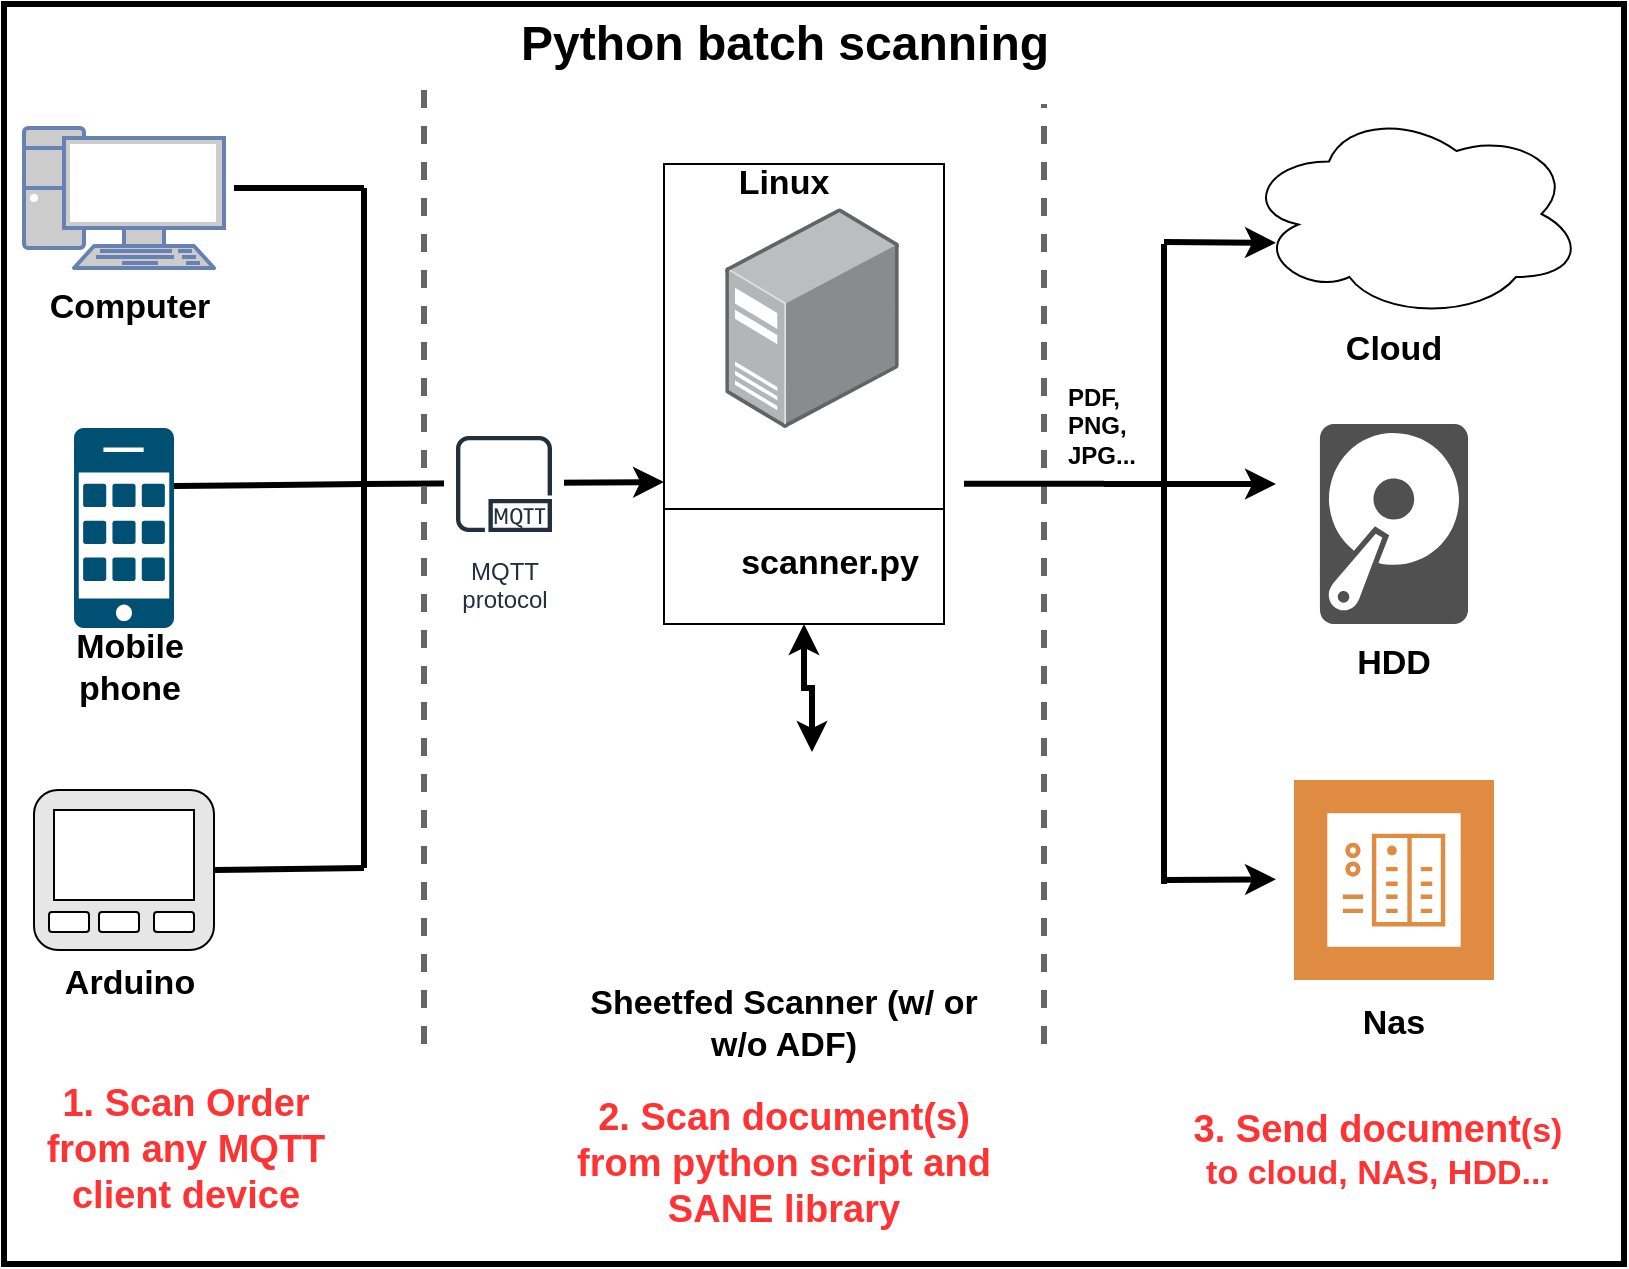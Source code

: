 <mxfile version="13.1.3" type="device"><diagram id="S7CYIg6DrKawN6lcq1fO" name="Page-1"><mxGraphModel dx="1422" dy="1414" grid="1" gridSize="10" guides="1" tooltips="1" connect="1" arrows="1" fold="1" page="1" pageScale="1" pageWidth="827" pageHeight="583" math="0" shadow="0"><root><mxCell id="0"/><mxCell id="1" parent="0"/><mxCell id="axo655YkmfNVHCMJlkFp-76" value="" style="rounded=0;whiteSpace=wrap;html=1;fillColor=#FFFFFF;strokeWidth=3;" vertex="1" parent="1"><mxGeometry x="10" width="810" height="630" as="geometry"/></mxCell><mxCell id="axo655YkmfNVHCMJlkFp-62" value="" style="rounded=0;whiteSpace=wrap;html=1;fillColor=#FFFFFF;" vertex="1" parent="1"><mxGeometry x="340" y="80" width="140" height="230" as="geometry"/></mxCell><mxCell id="axo655YkmfNVHCMJlkFp-41" value="" style="endArrow=classic;html=1;strokeColor=#000000;strokeWidth=3;" edge="1" parent="1"><mxGeometry width="50" height="50" relative="1" as="geometry"><mxPoint x="190" y="240" as="sourcePoint"/><mxPoint x="340" y="239" as="targetPoint"/></mxGeometry></mxCell><mxCell id="axo655YkmfNVHCMJlkFp-9" value="" style="rounded=1;whiteSpace=wrap;html=1;fillColor=#E6E6E6;" vertex="1" parent="1"><mxGeometry x="25" y="393" width="90" height="80" as="geometry"/></mxCell><mxCell id="axo655YkmfNVHCMJlkFp-66" style="edgeStyle=orthogonalEdgeStyle;rounded=0;orthogonalLoop=1;jettySize=auto;html=1;exitX=0.5;exitY=0;exitDx=0;exitDy=0;entryX=0.5;entryY=1;entryDx=0;entryDy=0;startArrow=classic;startFill=1;strokeColor=#000000;strokeWidth=3;" edge="1" parent="1" source="axo655YkmfNVHCMJlkFp-1" target="axo655YkmfNVHCMJlkFp-62"><mxGeometry relative="1" as="geometry"/></mxCell><mxCell id="axo655YkmfNVHCMJlkFp-1" value="" style="shape=image;html=1;verticalAlign=top;verticalLabelPosition=bottom;labelBackgroundColor=#ffffff;imageAspect=0;aspect=fixed;image=https://cdn2.iconfinder.com/data/icons/kitchen-appliances-computers-and-electronics/32/Appliances-38-128.png" vertex="1" parent="1"><mxGeometry x="350" y="374" width="128" height="128" as="geometry"/></mxCell><mxCell id="axo655YkmfNVHCMJlkFp-3" value="" style="points=[];aspect=fixed;html=1;align=center;shadow=0;dashed=0;image;image=img/lib/allied_telesis/computer_and_terminals/Server_Desktop.svg;" vertex="1" parent="1"><mxGeometry x="370.61" y="102" width="86.78" height="110" as="geometry"/></mxCell><mxCell id="axo655YkmfNVHCMJlkFp-6" value="" style="fontColor=#0066CC;verticalAlign=top;verticalLabelPosition=bottom;labelPosition=center;align=center;html=1;outlineConnect=0;fillColor=#CCCCCC;strokeColor=#6881B3;gradientColor=none;gradientDirection=north;strokeWidth=2;shape=mxgraph.networks.pc;" vertex="1" parent="1"><mxGeometry x="20" y="62" width="100" height="70" as="geometry"/></mxCell><mxCell id="axo655YkmfNVHCMJlkFp-8" value="" style="points=[[0.015,0.015,0],[0.985,0.015,0],[0.985,0.985,0],[0.015,0.985,0],[0.25,0,0],[0.5,0,0],[0.75,0,0],[1,0.25,0],[1,0.5,0],[1,0.75,0],[0.75,1,0],[0.5,1,0],[0.25,1,0],[0,0.75,0],[0,0.5,0],[0,0.25,0]];verticalLabelPosition=bottom;html=1;verticalAlign=top;aspect=fixed;align=center;pointerEvents=1;shape=mxgraph.cisco19.cell_phone;fillColor=#005073;strokeColor=none;" vertex="1" parent="1"><mxGeometry x="45" y="212" width="50" height="100" as="geometry"/></mxCell><mxCell id="axo655YkmfNVHCMJlkFp-10" value="" style="rounded=0;whiteSpace=wrap;html=1;" vertex="1" parent="1"><mxGeometry x="35" y="403" width="70" height="45" as="geometry"/></mxCell><mxCell id="axo655YkmfNVHCMJlkFp-11" value="" style="rounded=1;whiteSpace=wrap;html=1;" vertex="1" parent="1"><mxGeometry x="32.5" y="454" width="20" height="10" as="geometry"/></mxCell><mxCell id="axo655YkmfNVHCMJlkFp-12" value="" style="rounded=1;whiteSpace=wrap;html=1;" vertex="1" parent="1"><mxGeometry x="85" y="454" width="20" height="10" as="geometry"/></mxCell><mxCell id="axo655YkmfNVHCMJlkFp-13" value="" style="rounded=1;whiteSpace=wrap;html=1;" vertex="1" parent="1"><mxGeometry x="57.5" y="454" width="20" height="10" as="geometry"/></mxCell><mxCell id="axo655YkmfNVHCMJlkFp-19" value="" style="ellipse;shape=cloud;whiteSpace=wrap;html=1;" vertex="1" parent="1"><mxGeometry x="630" y="52.5" width="170" height="105" as="geometry"/></mxCell><mxCell id="axo655YkmfNVHCMJlkFp-22" value="" style="pointerEvents=1;shadow=0;dashed=0;html=1;strokeColor=none;fillColor=#DF8C42;labelPosition=center;verticalLabelPosition=bottom;verticalAlign=top;align=center;outlineConnect=0;shape=mxgraph.veeam2.nas_backup;" vertex="1" parent="1"><mxGeometry x="655" y="388" width="100" height="100" as="geometry"/></mxCell><mxCell id="axo655YkmfNVHCMJlkFp-23" value="" style="endArrow=none;dashed=1;html=1;strokeWidth=3;fillColor=#f5f5f5;strokeColor=#666666;" edge="1" parent="1"><mxGeometry width="50" height="50" relative="1" as="geometry"><mxPoint x="530" y="520" as="sourcePoint"/><mxPoint x="530" y="50" as="targetPoint"/></mxGeometry></mxCell><mxCell id="axo655YkmfNVHCMJlkFp-24" value="" style="endArrow=none;dashed=1;html=1;strokeWidth=3;fillColor=#f5f5f5;strokeColor=#666666;" edge="1" parent="1"><mxGeometry width="50" height="50" relative="1" as="geometry"><mxPoint x="220" y="520" as="sourcePoint"/><mxPoint x="220" y="40" as="targetPoint"/></mxGeometry></mxCell><mxCell id="axo655YkmfNVHCMJlkFp-29" value="" style="endArrow=none;html=1;strokeColor=#000000;strokeWidth=3;" edge="1" parent="1"><mxGeometry width="50" height="50" relative="1" as="geometry"><mxPoint x="190" y="432" as="sourcePoint"/><mxPoint x="190" y="92" as="targetPoint"/></mxGeometry></mxCell><mxCell id="axo655YkmfNVHCMJlkFp-30" value="" style="endArrow=none;html=1;strokeColor=#000000;strokeWidth=3;exitX=1;exitY=0.5;exitDx=0;exitDy=0;" edge="1" parent="1" source="axo655YkmfNVHCMJlkFp-9"><mxGeometry width="50" height="50" relative="1" as="geometry"><mxPoint x="95" y="322" as="sourcePoint"/><mxPoint x="190" y="432" as="targetPoint"/></mxGeometry></mxCell><mxCell id="axo655YkmfNVHCMJlkFp-31" value="" style="endArrow=none;html=1;strokeColor=#000000;strokeWidth=3;" edge="1" parent="1"><mxGeometry width="50" height="50" relative="1" as="geometry"><mxPoint x="125" y="92" as="sourcePoint"/><mxPoint x="190" y="92" as="targetPoint"/></mxGeometry></mxCell><mxCell id="axo655YkmfNVHCMJlkFp-34" value="&lt;font style=&quot;font-size: 17px&quot;&gt;&lt;b&gt;&lt;span class=&quot;st&quot;&gt;Sheetfed Scanner (w/ or w/o ADF)&lt;br&gt;&lt;/span&gt;&lt;/b&gt;&lt;/font&gt;" style="text;html=1;strokeColor=none;fillColor=none;align=center;verticalAlign=middle;whiteSpace=wrap;rounded=0;" vertex="1" parent="1"><mxGeometry x="290" y="500" width="220" height="20" as="geometry"/></mxCell><mxCell id="axo655YkmfNVHCMJlkFp-35" value="&lt;div style=&quot;font-size: 17px&quot;&gt;&lt;font style=&quot;font-size: 17px&quot;&gt;&lt;b&gt;Linux&lt;/b&gt;&lt;/font&gt;&lt;/div&gt;" style="text;html=1;strokeColor=none;fillColor=none;align=center;verticalAlign=middle;whiteSpace=wrap;rounded=0;" vertex="1" parent="1"><mxGeometry x="380" y="80" width="40" height="20" as="geometry"/></mxCell><mxCell id="axo655YkmfNVHCMJlkFp-36" value="&lt;div style=&quot;font-size: 17px&quot;&gt;&lt;b&gt;&lt;font style=&quot;font-size: 17px&quot;&gt;Mobile phone&lt;/font&gt;&lt;/b&gt;&lt;/div&gt;" style="text;html=1;strokeColor=none;fillColor=none;align=center;verticalAlign=middle;whiteSpace=wrap;rounded=0;" vertex="1" parent="1"><mxGeometry x="52.5" y="322" width="40" height="20" as="geometry"/></mxCell><mxCell id="axo655YkmfNVHCMJlkFp-39" value="MQTT&#xA;protocol" style="outlineConnect=0;fontColor=#232F3E;gradientColor=none;strokeColor=#232F3E;fillColor=#ffffff;dashed=0;verticalLabelPosition=bottom;verticalAlign=top;align=center;html=1;fontSize=12;fontStyle=0;aspect=fixed;shape=mxgraph.aws4.resourceIcon;resIcon=mxgraph.aws4.mqtt_protocol;" vertex="1" parent="1"><mxGeometry x="230" y="210" width="60" height="60" as="geometry"/></mxCell><mxCell id="axo655YkmfNVHCMJlkFp-43" value="" style="endArrow=none;html=1;strokeColor=#000000;strokeWidth=3;" edge="1" parent="1"><mxGeometry width="50" height="50" relative="1" as="geometry"><mxPoint x="490" y="239.88" as="sourcePoint"/><mxPoint x="560" y="239.88" as="targetPoint"/></mxGeometry></mxCell><mxCell id="axo655YkmfNVHCMJlkFp-44" value="" style="endArrow=none;html=1;strokeColor=#000000;strokeWidth=3;" edge="1" parent="1"><mxGeometry width="50" height="50" relative="1" as="geometry"><mxPoint x="590" y="440" as="sourcePoint"/><mxPoint x="590" y="120" as="targetPoint"/></mxGeometry></mxCell><mxCell id="axo655YkmfNVHCMJlkFp-45" value="" style="pointerEvents=1;shadow=0;dashed=0;html=1;strokeColor=none;fillColor=#505050;labelPosition=center;verticalLabelPosition=bottom;verticalAlign=top;outlineConnect=0;align=center;shape=mxgraph.office.devices.hard_disk;" vertex="1" parent="1"><mxGeometry x="667.96" y="210" width="74.07" height="100" as="geometry"/></mxCell><mxCell id="axo655YkmfNVHCMJlkFp-46" value="&lt;div&gt;&lt;font size=&quot;1&quot;&gt;&lt;b style=&quot;font-size: 17px&quot;&gt;Arduino&lt;/b&gt;&lt;/font&gt;&lt;/div&gt;" style="text;html=1;strokeColor=none;fillColor=none;align=center;verticalAlign=middle;whiteSpace=wrap;rounded=0;" vertex="1" parent="1"><mxGeometry x="52.5" y="480" width="40" height="20" as="geometry"/></mxCell><mxCell id="axo655YkmfNVHCMJlkFp-48" value="&lt;font style=&quot;font-size: 17px&quot;&gt;&lt;b&gt;Computer&lt;/b&gt;&lt;/font&gt;" style="text;html=1;strokeColor=none;fillColor=none;align=center;verticalAlign=middle;whiteSpace=wrap;rounded=0;" vertex="1" parent="1"><mxGeometry x="52.5" y="142" width="40" height="20" as="geometry"/></mxCell><mxCell id="axo655YkmfNVHCMJlkFp-49" value="&lt;div style=&quot;font-size: 17px&quot;&gt;&lt;font style=&quot;font-size: 17px&quot;&gt;&lt;b&gt;HDD&lt;/b&gt;&lt;/font&gt;&lt;/div&gt;" style="text;html=1;strokeColor=none;fillColor=none;align=center;verticalAlign=middle;whiteSpace=wrap;rounded=0;" vertex="1" parent="1"><mxGeometry x="685" y="320" width="40" height="20" as="geometry"/></mxCell><mxCell id="axo655YkmfNVHCMJlkFp-50" value="&lt;font size=&quot;1&quot;&gt;&lt;b style=&quot;font-size: 17px&quot;&gt;Cloud&lt;/b&gt;&lt;/font&gt;" style="text;html=1;strokeColor=none;fillColor=none;align=center;verticalAlign=middle;whiteSpace=wrap;rounded=0;" vertex="1" parent="1"><mxGeometry x="685" y="162.5" width="40" height="20" as="geometry"/></mxCell><mxCell id="axo655YkmfNVHCMJlkFp-51" value="&lt;font size=&quot;1&quot;&gt;&lt;b style=&quot;font-size: 17px&quot;&gt;Nas&lt;/b&gt;&lt;/font&gt;" style="text;html=1;strokeColor=none;fillColor=none;align=center;verticalAlign=middle;whiteSpace=wrap;rounded=0;" vertex="1" parent="1"><mxGeometry x="685" y="500" width="40" height="20" as="geometry"/></mxCell><mxCell id="axo655YkmfNVHCMJlkFp-52" value="" style="endArrow=classic;html=1;strokeColor=#000000;strokeWidth=3;entryX=0.094;entryY=0.637;entryDx=0;entryDy=0;entryPerimeter=0;" edge="1" parent="1" target="axo655YkmfNVHCMJlkFp-19"><mxGeometry width="50" height="50" relative="1" as="geometry"><mxPoint x="590" y="119" as="sourcePoint"/><mxPoint x="350" y="260" as="targetPoint"/></mxGeometry></mxCell><mxCell id="axo655YkmfNVHCMJlkFp-53" value="" style="endArrow=classic;html=1;strokeColor=#000000;strokeWidth=3;entryX=0.094;entryY=0.637;entryDx=0;entryDy=0;entryPerimeter=0;" edge="1" parent="1"><mxGeometry width="50" height="50" relative="1" as="geometry"><mxPoint x="560" y="240" as="sourcePoint"/><mxPoint x="645.98" y="240.005" as="targetPoint"/></mxGeometry></mxCell><mxCell id="axo655YkmfNVHCMJlkFp-54" value="" style="endArrow=classic;html=1;strokeColor=#000000;strokeWidth=3;entryX=0.094;entryY=0.637;entryDx=0;entryDy=0;entryPerimeter=0;" edge="1" parent="1"><mxGeometry width="50" height="50" relative="1" as="geometry"><mxPoint x="590" y="438" as="sourcePoint"/><mxPoint x="645.98" y="437.655" as="targetPoint"/></mxGeometry></mxCell><mxCell id="axo655YkmfNVHCMJlkFp-55" value="" style="shape=image;html=1;verticalAlign=top;verticalLabelPosition=bottom;labelBackgroundColor=#ffffff;imageAspect=0;aspect=fixed;image=https://cdn3.iconfinder.com/data/icons/logos-and-brands-adobe/512/267_Python-128.png;fillColor=#E6E6E6;" vertex="1" parent="1"><mxGeometry x="340" y="269" width="21" height="21" as="geometry"/></mxCell><mxCell id="axo655YkmfNVHCMJlkFp-57" value="" style="endArrow=none;html=1;strokeColor=#000000;strokeWidth=3;exitX=1;exitY=0.29;exitDx=0;exitDy=0;exitPerimeter=0;" edge="1" parent="1" source="axo655YkmfNVHCMJlkFp-8"><mxGeometry width="50" height="50" relative="1" as="geometry"><mxPoint x="160" y="220" as="sourcePoint"/><mxPoint x="190" y="240" as="targetPoint"/></mxGeometry></mxCell><mxCell id="axo655YkmfNVHCMJlkFp-59" value="&lt;div&gt;&lt;font style=&quot;font-size: 19px&quot; color=&quot;#FF3333&quot;&gt;&lt;b&gt;1. Scan Order&lt;/b&gt;&lt;/font&gt;&lt;/div&gt;&lt;div&gt;&lt;font style=&quot;font-size: 19px&quot; color=&quot;#FF3333&quot;&gt;&lt;b&gt;from any MQTT client device&lt;br&gt;&lt;/b&gt;&lt;/font&gt;&lt;/div&gt;" style="text;html=1;strokeColor=none;fillColor=none;align=center;verticalAlign=middle;whiteSpace=wrap;rounded=0;" vertex="1" parent="1"><mxGeometry x="10" y="563" width="182" height="20" as="geometry"/></mxCell><mxCell id="axo655YkmfNVHCMJlkFp-63" value="" style="endArrow=none;html=1;strokeColor=#000000;strokeWidth=1;exitX=0;exitY=0.75;exitDx=0;exitDy=0;entryX=1;entryY=0.75;entryDx=0;entryDy=0;" edge="1" parent="1" source="axo655YkmfNVHCMJlkFp-62" target="axo655YkmfNVHCMJlkFp-62"><mxGeometry width="50" height="50" relative="1" as="geometry"><mxPoint x="370" y="209.5" as="sourcePoint"/><mxPoint x="460" y="264.5" as="targetPoint"/></mxGeometry></mxCell><mxCell id="axo655YkmfNVHCMJlkFp-64" value="&lt;font style=&quot;font-size: 17px&quot;&gt;&lt;b&gt;scanner.py&lt;/b&gt;&lt;/font&gt;" style="text;html=1;strokeColor=none;fillColor=none;align=center;verticalAlign=middle;whiteSpace=wrap;rounded=0;" vertex="1" parent="1"><mxGeometry x="403.39" y="270" width="40" height="20" as="geometry"/></mxCell><mxCell id="axo655YkmfNVHCMJlkFp-67" value="&lt;font style=&quot;font-size: 19px&quot; color=&quot;#FF3333&quot;&gt;&lt;b&gt;2. Scan document(s) from python script and SANE library&lt;br&gt;&lt;/b&gt;&lt;/font&gt;" style="text;html=1;strokeColor=none;fillColor=none;align=center;verticalAlign=middle;whiteSpace=wrap;rounded=0;" vertex="1" parent="1"><mxGeometry x="292" y="570" width="216" height="20" as="geometry"/></mxCell><mxCell id="axo655YkmfNVHCMJlkFp-68" value="&lt;div&gt;&lt;font style=&quot;font-size: 19px&quot; color=&quot;#FF3333&quot;&gt;&lt;b&gt;3. Send document&lt;/b&gt;&lt;/font&gt;&lt;font size=&quot;1&quot; color=&quot;#FF3333&quot;&gt;&lt;b style=&quot;font-size: 17px&quot;&gt;(s) to cloud, NAS, HDD...&lt;/b&gt;&lt;/font&gt;&lt;font color=&quot;#FF3333&quot;&gt;&lt;br&gt;&lt;/font&gt;&lt;/div&gt;" style="text;html=1;strokeColor=none;fillColor=none;align=center;verticalAlign=middle;whiteSpace=wrap;rounded=0;" vertex="1" parent="1"><mxGeometry x="594" y="563" width="206" height="20" as="geometry"/></mxCell><mxCell id="axo655YkmfNVHCMJlkFp-72" value="&lt;b&gt;&lt;font style=&quot;font-size: 12px&quot;&gt;&lt;span&gt;PDF, &lt;br&gt;&lt;/span&gt;&lt;/font&gt;&lt;/b&gt;&lt;div&gt;&lt;b&gt;&lt;font style=&quot;font-size: 12px&quot;&gt;&lt;span&gt;PNG, &lt;br&gt;&lt;/span&gt;&lt;/font&gt;&lt;/b&gt;&lt;/div&gt;&lt;div&gt;&lt;b&gt;&lt;font style=&quot;font-size: 12px&quot;&gt;&lt;span&gt;JPG...&lt;/span&gt;&lt;/font&gt;&lt;/b&gt;&lt;/div&gt;" style="text;whiteSpace=wrap;html=1;direction=west;" vertex="1" parent="1"><mxGeometry x="540" y="182.5" width="42" height="78" as="geometry"/></mxCell><mxCell id="axo655YkmfNVHCMJlkFp-74" value="&lt;font size=&quot;1&quot;&gt;&lt;b style=&quot;font-size: 24px&quot;&gt;Python batch scanning&lt;/b&gt;&lt;/font&gt;" style="text;html=1;strokeColor=none;fillColor=none;align=center;verticalAlign=middle;whiteSpace=wrap;rounded=0;" vertex="1" parent="1"><mxGeometry x="141.7" y="10" width="516.61" height="20" as="geometry"/></mxCell></root></mxGraphModel></diagram></mxfile>